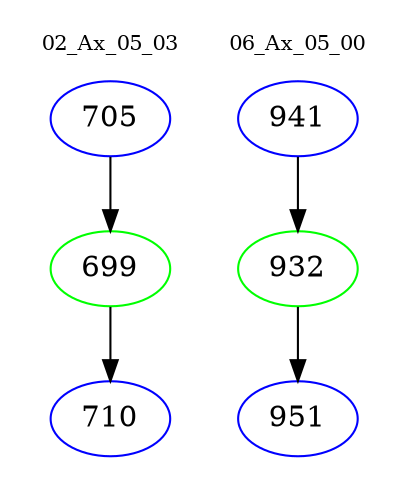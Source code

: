 digraph{
subgraph cluster_0 {
color = white
label = "02_Ax_05_03";
fontsize=10;
T0_705 [label="705", color="blue"]
T0_705 -> T0_699 [color="black"]
T0_699 [label="699", color="green"]
T0_699 -> T0_710 [color="black"]
T0_710 [label="710", color="blue"]
}
subgraph cluster_1 {
color = white
label = "06_Ax_05_00";
fontsize=10;
T1_941 [label="941", color="blue"]
T1_941 -> T1_932 [color="black"]
T1_932 [label="932", color="green"]
T1_932 -> T1_951 [color="black"]
T1_951 [label="951", color="blue"]
}
}
